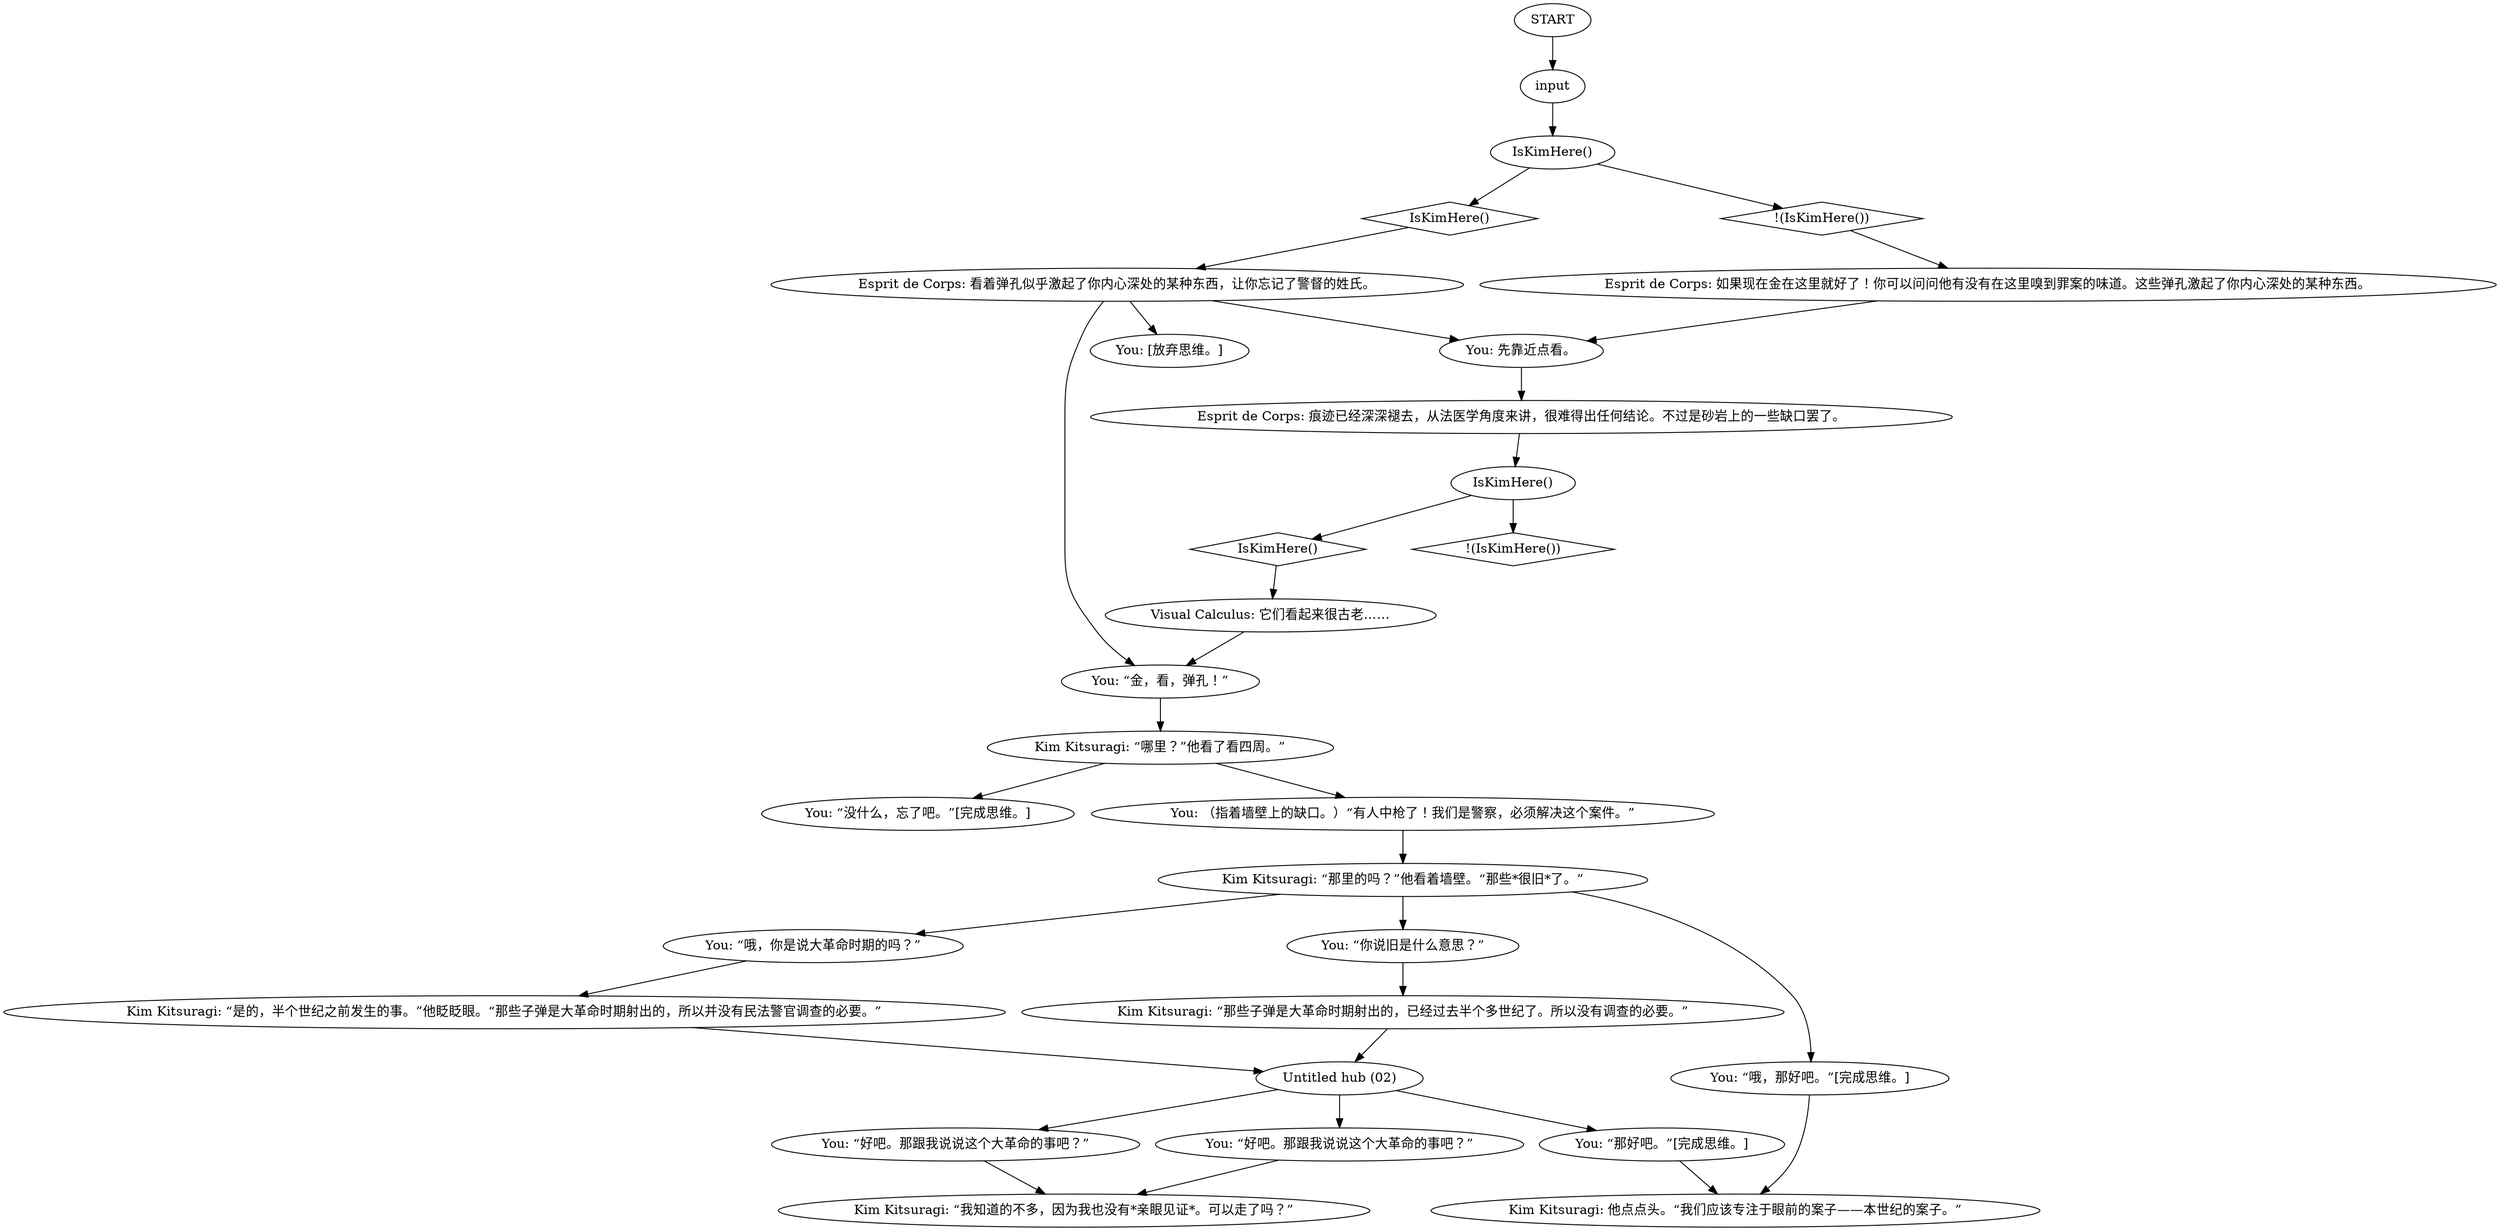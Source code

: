 # PLAZA ORB / bulletholes esprit
# esprit the corps afterthought
# ==================================================
digraph G {
	  0 [label="START"];
	  1 [label="input"];
	  2 [label="Esprit de Corps: 如果现在金在这里就好了！你可以问问他有没有在这里嗅到罪案的味道。这些弹孔激起了你内心深处的某种东西。"];
	  3 [label="You: “好吧。那跟我说说这个大革命的事吧？”"];
	  4 [label="Kim Kitsuragi: “我知道的不多，因为我也没有*亲眼见证*。可以走了吗？”"];
	  5 [label="IsKimHere()"];
	  6 [label="IsKimHere()", shape=diamond];
	  7 [label="!(IsKimHere())", shape=diamond];
	  8 [label="Visual Calculus: 它们看起来很古老……"];
	  10 [label="Kim Kitsuragi: 他点点头。“我们应该专注于眼前的案子——本世纪的案子。”"];
	  11 [label="You: “好吧。那跟我说说这个大革命的事吧？”"];
	  12 [label="You: “那好吧。”[完成思维。]"];
	  13 [label="Esprit de Corps: 看着弹孔似乎激起了你内心深处的某种东西，让你忘记了警督的姓氏。"];
	  14 [label="Untitled hub (02)"];
	  15 [label="You: “没什么，忘了吧。”[完成思维。]"];
	  16 [label="You: “哦，你是说大革命时期的吗？”"];
	  17 [label="IsKimHere()"];
	  18 [label="IsKimHere()", shape=diamond];
	  19 [label="!(IsKimHere())", shape=diamond];
	  20 [label="Kim Kitsuragi: “那里的吗？”他看着墙壁。“那些*很旧*了。”"];
	  21 [label="You: “你说旧是什么意思？”"];
	  22 [label="You: “金，看，弹孔！”"];
	  23 [label="You: （指着墙壁上的缺口。）“有人中枪了！我们是警察，必须解决这个案件。”"];
	  24 [label="Kim Kitsuragi: “那些子弹是大革命时期射出的，已经过去半个多世纪了。所以没有调查的必要。”"];
	  25 [label="Esprit de Corps: 痕迹已经深深褪去，从法医学角度来讲，很难得出任何结论。不过是砂岩上的一些缺口罢了。"];
	  26 [label="Kim Kitsuragi: “是的，半个世纪之前发生的事。”他眨眨眼。“那些子弹是大革命时期射出的，所以并没有民法警官调查的必要。”"];
	  27 [label="You: [放弃思维。]"];
	  28 [label="You: 先靠近点看。"];
	  29 [label="Kim Kitsuragi: “哪里？”他看了看四周。”"];
	  30 [label="You: “哦，那好吧。”[完成思维。]"];
	  0 -> 1
	  1 -> 17
	  2 -> 28
	  3 -> 4
	  5 -> 6
	  5 -> 7
	  6 -> 8
	  8 -> 22
	  11 -> 4
	  12 -> 10
	  13 -> 27
	  13 -> 28
	  13 -> 22
	  14 -> 11
	  14 -> 3
	  14 -> 12
	  16 -> 26
	  17 -> 18
	  17 -> 19
	  18 -> 13
	  19 -> 2
	  20 -> 16
	  20 -> 21
	  20 -> 30
	  21 -> 24
	  22 -> 29
	  23 -> 20
	  24 -> 14
	  25 -> 5
	  26 -> 14
	  28 -> 25
	  29 -> 15
	  29 -> 23
	  30 -> 10
}

